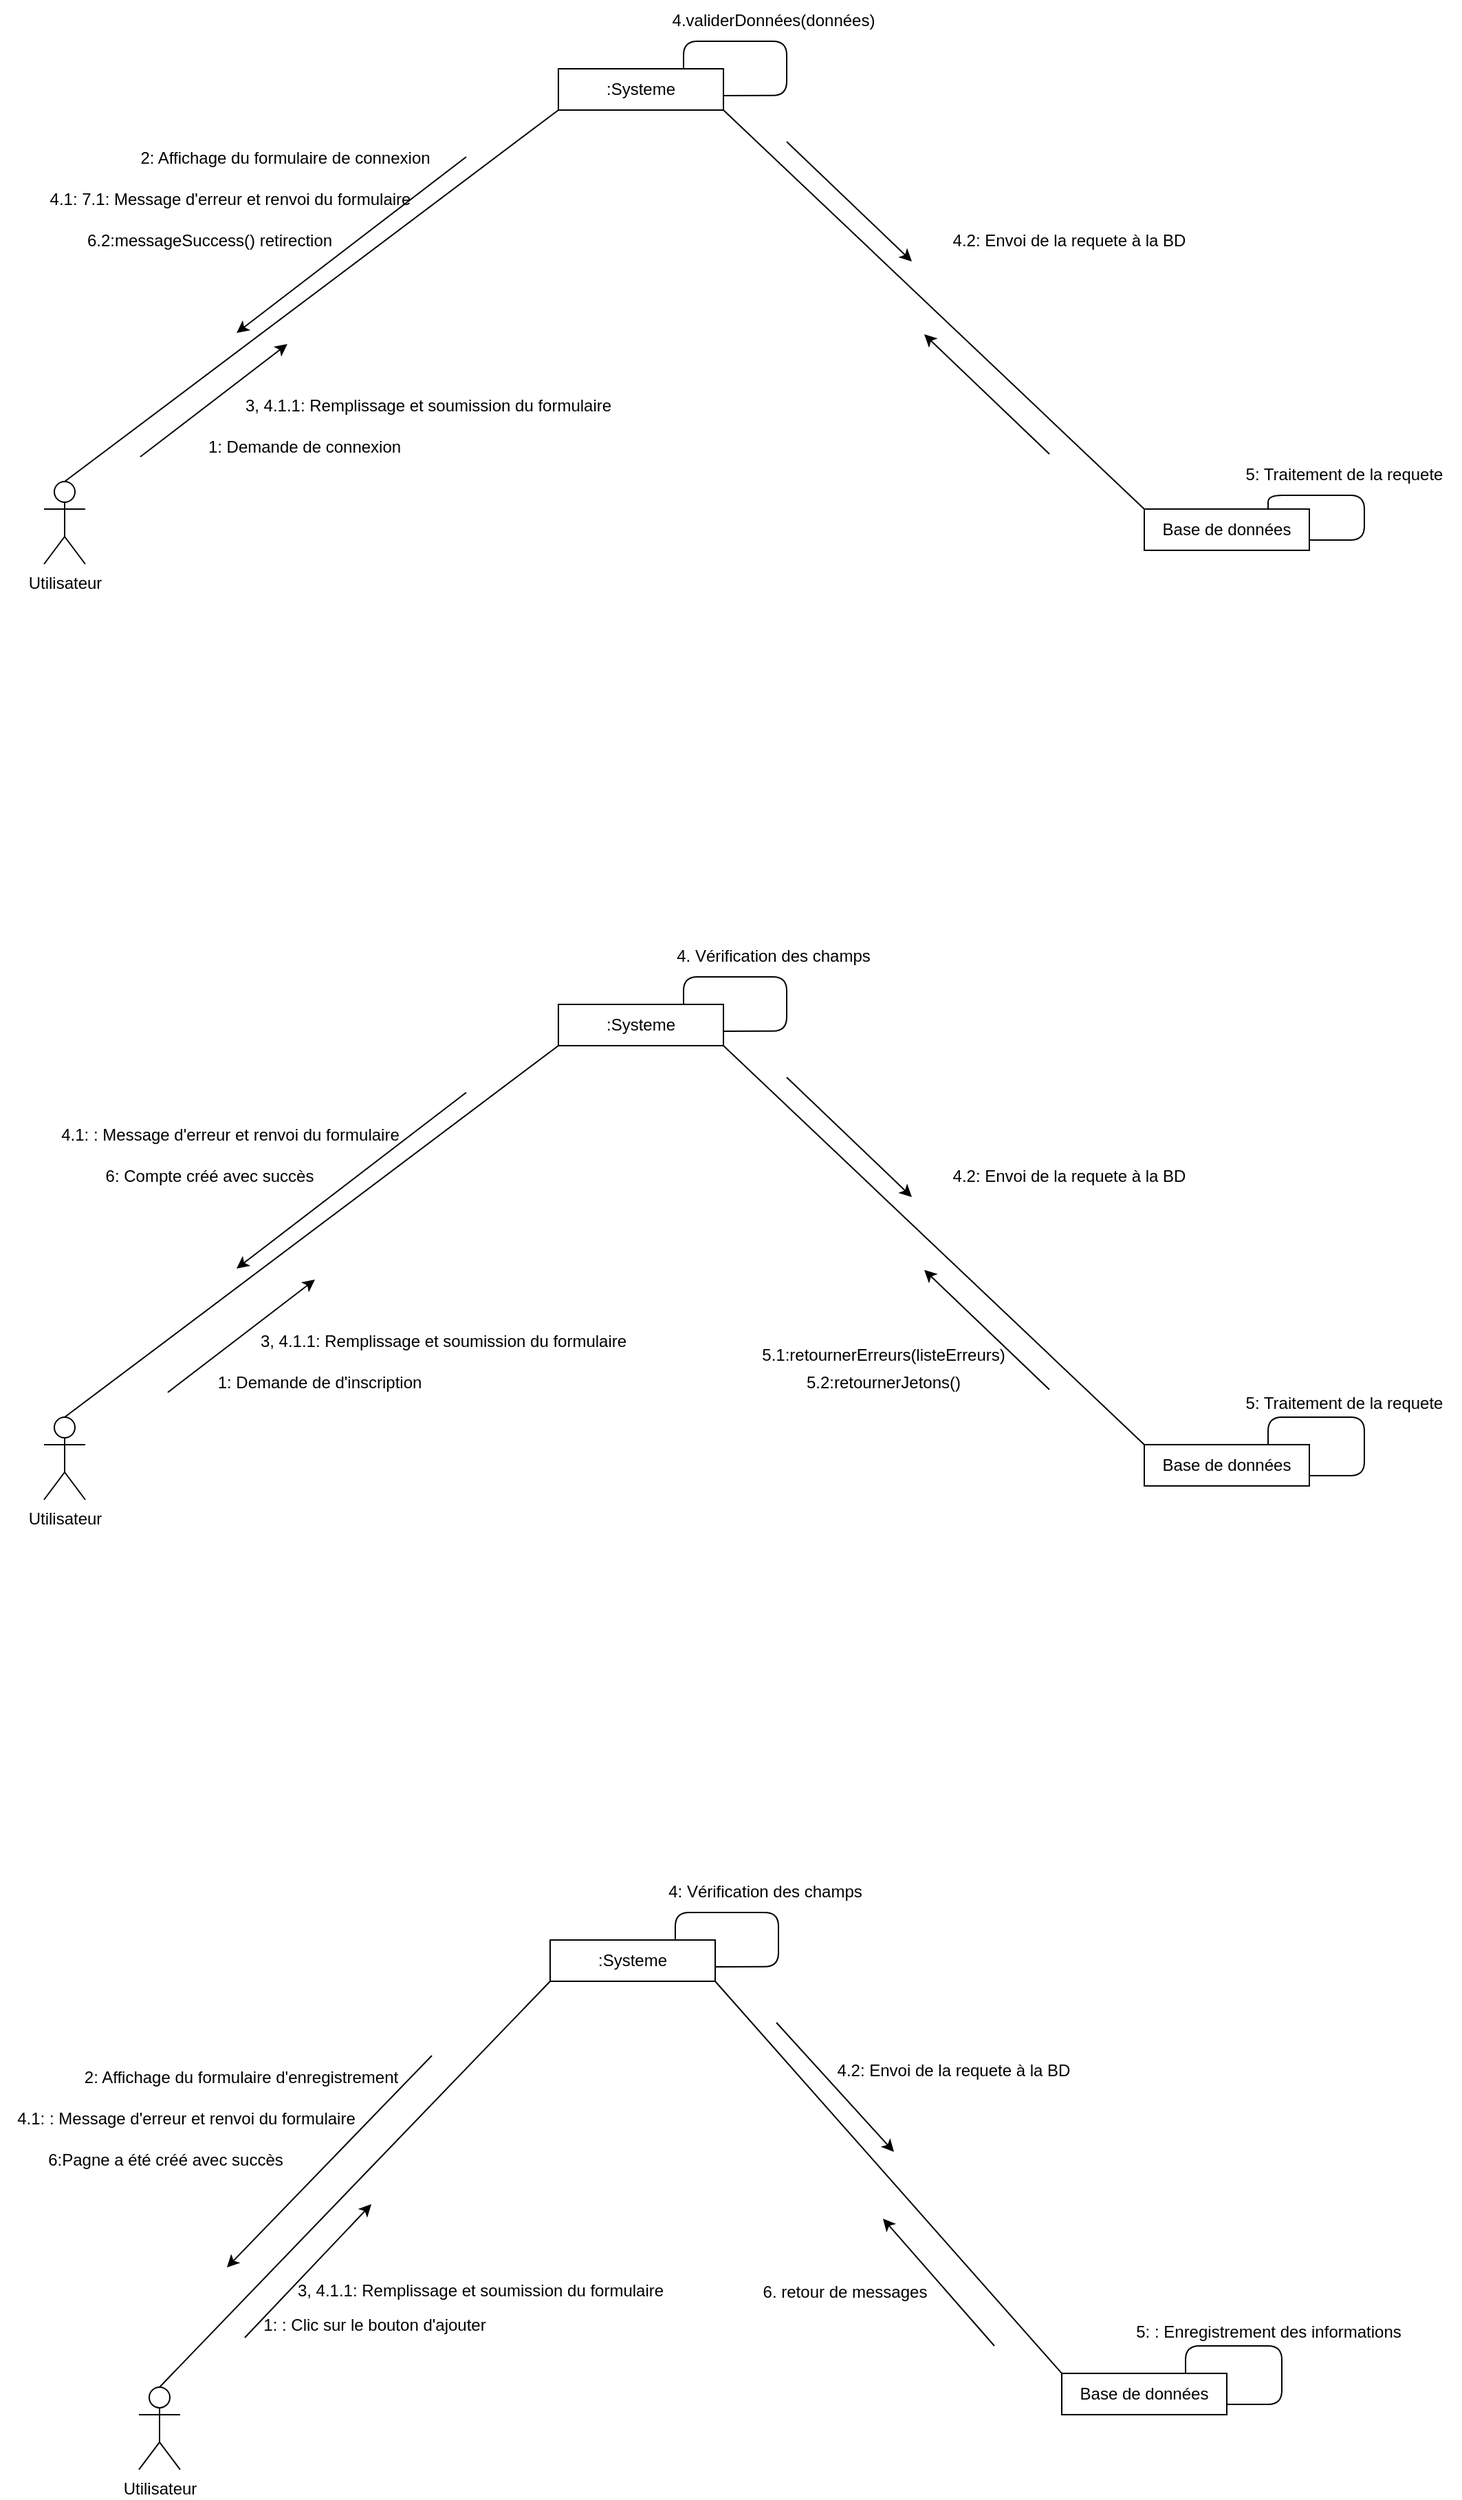 <mxfile version="21.8.2" type="github">
  <diagram name="Page-1" id="L4X5WL6Z1oIuPHtUy80s">
    <mxGraphModel dx="3217" dy="1330" grid="1" gridSize="10" guides="1" tooltips="1" connect="1" arrows="1" fold="1" page="1" pageScale="1" pageWidth="827" pageHeight="1169" math="0" shadow="0">
      <root>
        <mxCell id="0" />
        <mxCell id="1" parent="0" />
        <mxCell id="-WuvEJEpbSpuTWGnb0q6-2" value="Utilisateur" style="shape=umlActor;verticalLabelPosition=bottom;verticalAlign=top;html=1;outlineConnect=0;" parent="1" vertex="1">
          <mxGeometry x="-80" y="510" width="30" height="60" as="geometry" />
        </mxCell>
        <mxCell id="-WuvEJEpbSpuTWGnb0q6-5" style="edgeStyle=orthogonalEdgeStyle;rounded=1;orthogonalLoop=1;jettySize=auto;html=1;exitX=0.75;exitY=0;exitDx=0;exitDy=0;entryX=1.003;entryY=0.648;entryDx=0;entryDy=0;entryPerimeter=0;endArrow=none;endFill=0;" parent="1" target="-WuvEJEpbSpuTWGnb0q6-3" edge="1">
          <mxGeometry relative="1" as="geometry">
            <mxPoint x="421" y="230" as="targetPoint" />
            <mxPoint x="385" y="210" as="sourcePoint" />
            <Array as="points">
              <mxPoint x="385" y="190" />
              <mxPoint x="460" y="190" />
              <mxPoint x="460" y="229" />
            </Array>
          </mxGeometry>
        </mxCell>
        <mxCell id="-WuvEJEpbSpuTWGnb0q6-6" style="rounded=0;orthogonalLoop=1;jettySize=auto;html=1;exitX=1;exitY=1;exitDx=0;exitDy=0;entryX=0;entryY=0;entryDx=0;entryDy=0;endArrow=none;endFill=0;" parent="1" source="-WuvEJEpbSpuTWGnb0q6-3" target="-WuvEJEpbSpuTWGnb0q6-4" edge="1">
          <mxGeometry relative="1" as="geometry" />
        </mxCell>
        <mxCell id="-WuvEJEpbSpuTWGnb0q6-8" style="rounded=0;orthogonalLoop=1;jettySize=auto;html=1;exitX=0;exitY=1;exitDx=0;exitDy=0;entryX=0.5;entryY=0;entryDx=0;entryDy=0;entryPerimeter=0;endArrow=none;endFill=0;" parent="1" source="-WuvEJEpbSpuTWGnb0q6-3" target="-WuvEJEpbSpuTWGnb0q6-2" edge="1">
          <mxGeometry relative="1" as="geometry" />
        </mxCell>
        <mxCell id="-WuvEJEpbSpuTWGnb0q6-3" value=":Systeme" style="rounded=0;whiteSpace=wrap;html=1;" parent="1" vertex="1">
          <mxGeometry x="294" y="210" width="120" height="30" as="geometry" />
        </mxCell>
        <mxCell id="-WuvEJEpbSpuTWGnb0q6-4" value="Base de  données" style="rounded=0;whiteSpace=wrap;html=1;" parent="1" vertex="1">
          <mxGeometry x="720" y="529.97" width="120" height="30" as="geometry" />
        </mxCell>
        <mxCell id="-WuvEJEpbSpuTWGnb0q6-7" style="edgeStyle=orthogonalEdgeStyle;rounded=1;orthogonalLoop=1;jettySize=auto;html=1;exitX=0.75;exitY=0;exitDx=0;exitDy=0;entryX=1;entryY=0.75;entryDx=0;entryDy=0;endArrow=none;endFill=0;strokeColor=default;" parent="1" source="-WuvEJEpbSpuTWGnb0q6-4" target="-WuvEJEpbSpuTWGnb0q6-4" edge="1">
          <mxGeometry relative="1" as="geometry">
            <Array as="points">
              <mxPoint x="810" y="519.97" />
              <mxPoint x="880" y="519.97" />
              <mxPoint x="880" y="551.97" />
            </Array>
          </mxGeometry>
        </mxCell>
        <mxCell id="-WuvEJEpbSpuTWGnb0q6-11" value="" style="endArrow=classic;startArrow=none;html=1;rounded=0;startFill=0;" parent="1" edge="1">
          <mxGeometry width="50" height="50" relative="1" as="geometry">
            <mxPoint x="-10" y="492" as="sourcePoint" />
            <mxPoint x="97" y="410" as="targetPoint" />
          </mxGeometry>
        </mxCell>
        <mxCell id="-WuvEJEpbSpuTWGnb0q6-14" value="1: Demande de connexion&lt;br/&gt;" style="text;html=1;align=center;verticalAlign=middle;resizable=0;points=[];autosize=1;strokeColor=none;fillColor=none;" parent="1" vertex="1">
          <mxGeometry x="29" y="470" width="160" height="30" as="geometry" />
        </mxCell>
        <mxCell id="-WuvEJEpbSpuTWGnb0q6-15" value="4.validerDonnées(données)" style="text;html=1;align=center;verticalAlign=middle;resizable=0;points=[];autosize=1;strokeColor=none;fillColor=none;" parent="1" vertex="1">
          <mxGeometry x="365" y="160" width="170" height="30" as="geometry" />
        </mxCell>
        <mxCell id="-WuvEJEpbSpuTWGnb0q6-16" value="" style="endArrow=none;startArrow=classic;html=1;rounded=0;startFill=1;endFill=0;" parent="1" edge="1">
          <mxGeometry width="50" height="50" relative="1" as="geometry">
            <mxPoint x="60" y="402" as="sourcePoint" />
            <mxPoint x="227" y="274" as="targetPoint" />
          </mxGeometry>
        </mxCell>
        <mxCell id="-WuvEJEpbSpuTWGnb0q6-17" value="2: Affichage du formulaire de connexion" style="text;html=1;align=center;verticalAlign=middle;resizable=0;points=[];autosize=1;strokeColor=none;fillColor=none;" parent="1" vertex="1">
          <mxGeometry x="-20" y="260" width="230" height="30" as="geometry" />
        </mxCell>
        <mxCell id="-WuvEJEpbSpuTWGnb0q6-18" value="3, 4.1.1: Remplissage et soumission du formulaire" style="text;html=1;align=center;verticalAlign=middle;resizable=0;points=[];autosize=1;strokeColor=none;fillColor=none;" parent="1" vertex="1">
          <mxGeometry x="54" y="440" width="290" height="30" as="geometry" />
        </mxCell>
        <mxCell id="-WuvEJEpbSpuTWGnb0q6-19" value="5: Traitement de la requete&lt;br/&gt;" style="text;html=1;align=center;verticalAlign=middle;resizable=0;points=[];autosize=1;strokeColor=none;fillColor=none;" parent="1" vertex="1">
          <mxGeometry x="780" y="490" width="170" height="30" as="geometry" />
        </mxCell>
        <mxCell id="-WuvEJEpbSpuTWGnb0q6-20" value="4.2: Envoi de la requete à la BD" style="text;html=1;align=center;verticalAlign=middle;resizable=0;points=[];autosize=1;strokeColor=none;fillColor=none;" parent="1" vertex="1">
          <mxGeometry x="570" y="320" width="190" height="30" as="geometry" />
        </mxCell>
        <mxCell id="-WuvEJEpbSpuTWGnb0q6-22" value="" style="endArrow=none;startArrow=classic;html=1;rounded=0;startFill=1;endFill=0;" parent="1" edge="1">
          <mxGeometry width="50" height="50" relative="1" as="geometry">
            <mxPoint x="551" y="350" as="sourcePoint" />
            <mxPoint x="460" y="263" as="targetPoint" />
          </mxGeometry>
        </mxCell>
        <mxCell id="-WuvEJEpbSpuTWGnb0q6-23" value="" style="endArrow=classic;startArrow=none;html=1;rounded=0;startFill=0;endFill=1;" parent="1" edge="1">
          <mxGeometry width="50" height="50" relative="1" as="geometry">
            <mxPoint x="651" y="490" as="sourcePoint" />
            <mxPoint x="560" y="403" as="targetPoint" />
          </mxGeometry>
        </mxCell>
        <mxCell id="-WuvEJEpbSpuTWGnb0q6-24" value="4.1: 7.1: Message d&#39;erreur et renvoi du formulaire" style="text;html=1;align=center;verticalAlign=middle;resizable=0;points=[];autosize=1;strokeColor=none;fillColor=none;" parent="1" vertex="1">
          <mxGeometry x="-90" y="290" width="290" height="30" as="geometry" />
        </mxCell>
        <mxCell id="-WuvEJEpbSpuTWGnb0q6-26" value="6.2:messageSuccess() retirection" style="text;html=1;align=center;verticalAlign=middle;resizable=0;points=[];autosize=1;strokeColor=none;fillColor=none;" parent="1" vertex="1">
          <mxGeometry x="-60" y="320" width="200" height="30" as="geometry" />
        </mxCell>
        <mxCell id="-WuvEJEpbSpuTWGnb0q6-29" value="Utilisateur" style="shape=umlActor;verticalLabelPosition=bottom;verticalAlign=top;html=1;outlineConnect=0;" parent="1" vertex="1">
          <mxGeometry x="-80" y="1190" width="30" height="60" as="geometry" />
        </mxCell>
        <mxCell id="-WuvEJEpbSpuTWGnb0q6-30" style="edgeStyle=orthogonalEdgeStyle;rounded=1;orthogonalLoop=1;jettySize=auto;html=1;exitX=0.75;exitY=0;exitDx=0;exitDy=0;entryX=1.003;entryY=0.648;entryDx=0;entryDy=0;entryPerimeter=0;endArrow=none;endFill=0;" parent="1" target="-WuvEJEpbSpuTWGnb0q6-33" edge="1">
          <mxGeometry relative="1" as="geometry">
            <mxPoint x="421" y="910" as="targetPoint" />
            <mxPoint x="385" y="890" as="sourcePoint" />
            <Array as="points">
              <mxPoint x="385" y="870" />
              <mxPoint x="460" y="870" />
              <mxPoint x="460" y="909" />
            </Array>
          </mxGeometry>
        </mxCell>
        <mxCell id="-WuvEJEpbSpuTWGnb0q6-31" style="rounded=0;orthogonalLoop=1;jettySize=auto;html=1;exitX=1;exitY=1;exitDx=0;exitDy=0;entryX=0;entryY=0;entryDx=0;entryDy=0;endArrow=none;endFill=0;" parent="1" source="-WuvEJEpbSpuTWGnb0q6-33" target="-WuvEJEpbSpuTWGnb0q6-34" edge="1">
          <mxGeometry relative="1" as="geometry" />
        </mxCell>
        <mxCell id="-WuvEJEpbSpuTWGnb0q6-32" style="rounded=0;orthogonalLoop=1;jettySize=auto;html=1;exitX=0;exitY=1;exitDx=0;exitDy=0;entryX=0.5;entryY=0;entryDx=0;entryDy=0;entryPerimeter=0;endArrow=none;endFill=0;" parent="1" source="-WuvEJEpbSpuTWGnb0q6-33" target="-WuvEJEpbSpuTWGnb0q6-29" edge="1">
          <mxGeometry relative="1" as="geometry" />
        </mxCell>
        <mxCell id="-WuvEJEpbSpuTWGnb0q6-33" value=":Systeme" style="rounded=0;whiteSpace=wrap;html=1;" parent="1" vertex="1">
          <mxGeometry x="294" y="890" width="120" height="30" as="geometry" />
        </mxCell>
        <mxCell id="-WuvEJEpbSpuTWGnb0q6-34" value="Base de  données" style="rounded=0;whiteSpace=wrap;html=1;" parent="1" vertex="1">
          <mxGeometry x="720" y="1209.97" width="120" height="30" as="geometry" />
        </mxCell>
        <mxCell id="-WuvEJEpbSpuTWGnb0q6-35" style="edgeStyle=orthogonalEdgeStyle;rounded=1;orthogonalLoop=1;jettySize=auto;html=1;exitX=0.75;exitY=0;exitDx=0;exitDy=0;entryX=1;entryY=0.75;entryDx=0;entryDy=0;endArrow=none;endFill=0;" parent="1" source="-WuvEJEpbSpuTWGnb0q6-34" target="-WuvEJEpbSpuTWGnb0q6-34" edge="1">
          <mxGeometry relative="1" as="geometry">
            <Array as="points">
              <mxPoint x="810" y="1190" />
              <mxPoint x="880" y="1190" />
              <mxPoint x="880" y="1233" />
            </Array>
          </mxGeometry>
        </mxCell>
        <mxCell id="-WuvEJEpbSpuTWGnb0q6-36" value="" style="endArrow=classic;startArrow=none;html=1;rounded=0;startFill=0;" parent="1" edge="1">
          <mxGeometry width="50" height="50" relative="1" as="geometry">
            <mxPoint x="10" y="1172" as="sourcePoint" />
            <mxPoint x="117" y="1090" as="targetPoint" />
          </mxGeometry>
        </mxCell>
        <mxCell id="-WuvEJEpbSpuTWGnb0q6-37" value="1: Demande de  d&#39;inscription" style="text;html=1;align=center;verticalAlign=middle;resizable=0;points=[];autosize=1;strokeColor=none;fillColor=none;" parent="1" vertex="1">
          <mxGeometry x="35" y="1150" width="170" height="30" as="geometry" />
        </mxCell>
        <mxCell id="-WuvEJEpbSpuTWGnb0q6-38" value="4. Vérification des champs" style="text;html=1;align=center;verticalAlign=middle;resizable=0;points=[];autosize=1;strokeColor=none;fillColor=none;" parent="1" vertex="1">
          <mxGeometry x="370" y="840" width="160" height="30" as="geometry" />
        </mxCell>
        <mxCell id="-WuvEJEpbSpuTWGnb0q6-39" value="" style="endArrow=none;startArrow=classic;html=1;rounded=0;startFill=1;endFill=0;" parent="1" edge="1">
          <mxGeometry width="50" height="50" relative="1" as="geometry">
            <mxPoint x="60" y="1082" as="sourcePoint" />
            <mxPoint x="227" y="954" as="targetPoint" />
          </mxGeometry>
        </mxCell>
        <mxCell id="-WuvEJEpbSpuTWGnb0q6-41" value="3, 4.1.1: Remplissage et soumission du formulaire" style="text;html=1;align=center;verticalAlign=middle;resizable=0;points=[];autosize=1;strokeColor=none;fillColor=none;" parent="1" vertex="1">
          <mxGeometry x="65" y="1120" width="290" height="30" as="geometry" />
        </mxCell>
        <mxCell id="-WuvEJEpbSpuTWGnb0q6-42" value="5: Traitement de la requete&lt;br/&gt;" style="text;html=1;align=center;verticalAlign=middle;resizable=0;points=[];autosize=1;strokeColor=none;fillColor=none;" parent="1" vertex="1">
          <mxGeometry x="780" y="1165" width="170" height="30" as="geometry" />
        </mxCell>
        <mxCell id="-WuvEJEpbSpuTWGnb0q6-43" value="4.2: Envoi de la requete à la BD" style="text;html=1;align=center;verticalAlign=middle;resizable=0;points=[];autosize=1;strokeColor=none;fillColor=none;" parent="1" vertex="1">
          <mxGeometry x="570" y="1000" width="190" height="30" as="geometry" />
        </mxCell>
        <mxCell id="-WuvEJEpbSpuTWGnb0q6-44" value="5.1:retournerErreurs(listeErreurs)" style="text;html=1;align=center;verticalAlign=middle;resizable=0;points=[];autosize=1;strokeColor=none;fillColor=none;" parent="1" vertex="1">
          <mxGeometry x="430" y="1130" width="200" height="30" as="geometry" />
        </mxCell>
        <mxCell id="-WuvEJEpbSpuTWGnb0q6-45" value="" style="endArrow=none;startArrow=classic;html=1;rounded=0;startFill=1;endFill=0;" parent="1" edge="1">
          <mxGeometry width="50" height="50" relative="1" as="geometry">
            <mxPoint x="551" y="1030" as="sourcePoint" />
            <mxPoint x="460" y="943" as="targetPoint" />
          </mxGeometry>
        </mxCell>
        <mxCell id="-WuvEJEpbSpuTWGnb0q6-46" value="" style="endArrow=classic;startArrow=none;html=1;rounded=0;startFill=0;endFill=1;" parent="1" edge="1">
          <mxGeometry width="50" height="50" relative="1" as="geometry">
            <mxPoint x="651" y="1170" as="sourcePoint" />
            <mxPoint x="560" y="1083" as="targetPoint" />
          </mxGeometry>
        </mxCell>
        <mxCell id="-WuvEJEpbSpuTWGnb0q6-47" value="4.1: : Message d&#39;erreur et renvoi du formulaire" style="text;html=1;align=center;verticalAlign=middle;resizable=0;points=[];autosize=1;strokeColor=none;fillColor=none;" parent="1" vertex="1">
          <mxGeometry x="-80" y="970" width="270" height="30" as="geometry" />
        </mxCell>
        <mxCell id="-WuvEJEpbSpuTWGnb0q6-48" value="5.2:retournerJetons()" style="text;html=1;align=center;verticalAlign=middle;resizable=0;points=[];autosize=1;strokeColor=none;fillColor=none;" parent="1" vertex="1">
          <mxGeometry x="460" y="1150" width="140" height="30" as="geometry" />
        </mxCell>
        <mxCell id="-WuvEJEpbSpuTWGnb0q6-49" value="6: Compte créé avec succès" style="text;html=1;align=center;verticalAlign=middle;resizable=0;points=[];autosize=1;strokeColor=none;fillColor=none;" parent="1" vertex="1">
          <mxGeometry x="-45" y="1000" width="170" height="30" as="geometry" />
        </mxCell>
        <mxCell id="-WuvEJEpbSpuTWGnb0q6-51" value="Utilisateur" style="shape=umlActor;verticalLabelPosition=bottom;verticalAlign=top;html=1;outlineConnect=0;" parent="1" vertex="1">
          <mxGeometry x="-11" y="1894.97" width="30" height="60" as="geometry" />
        </mxCell>
        <mxCell id="-WuvEJEpbSpuTWGnb0q6-52" style="edgeStyle=orthogonalEdgeStyle;rounded=1;orthogonalLoop=1;jettySize=auto;html=1;exitX=0.75;exitY=0;exitDx=0;exitDy=0;entryX=1.003;entryY=0.648;entryDx=0;entryDy=0;entryPerimeter=0;endArrow=none;endFill=0;" parent="1" target="-WuvEJEpbSpuTWGnb0q6-55" edge="1">
          <mxGeometry relative="1" as="geometry">
            <mxPoint x="415" y="1590" as="targetPoint" />
            <mxPoint x="379" y="1570" as="sourcePoint" />
            <Array as="points">
              <mxPoint x="379" y="1550" />
              <mxPoint x="454" y="1550" />
              <mxPoint x="454" y="1589" />
            </Array>
          </mxGeometry>
        </mxCell>
        <mxCell id="-WuvEJEpbSpuTWGnb0q6-53" style="rounded=0;orthogonalLoop=1;jettySize=auto;html=1;entryX=0;entryY=0;entryDx=0;entryDy=0;endArrow=none;endFill=0;exitX=1;exitY=1;exitDx=0;exitDy=0;" parent="1" source="-WuvEJEpbSpuTWGnb0q6-55" target="-WuvEJEpbSpuTWGnb0q6-56" edge="1">
          <mxGeometry relative="1" as="geometry">
            <mxPoint x="410" y="1600" as="sourcePoint" />
          </mxGeometry>
        </mxCell>
        <mxCell id="-WuvEJEpbSpuTWGnb0q6-54" style="rounded=0;orthogonalLoop=1;jettySize=auto;html=1;exitX=0;exitY=1;exitDx=0;exitDy=0;entryX=0.5;entryY=0;entryDx=0;entryDy=0;entryPerimeter=0;endArrow=none;endFill=0;" parent="1" source="-WuvEJEpbSpuTWGnb0q6-55" target="-WuvEJEpbSpuTWGnb0q6-51" edge="1">
          <mxGeometry relative="1" as="geometry" />
        </mxCell>
        <mxCell id="-WuvEJEpbSpuTWGnb0q6-55" value=":Systeme" style="rounded=0;whiteSpace=wrap;html=1;" parent="1" vertex="1">
          <mxGeometry x="288" y="1570" width="120" height="30" as="geometry" />
        </mxCell>
        <mxCell id="-WuvEJEpbSpuTWGnb0q6-56" value="Base de  données" style="rounded=0;whiteSpace=wrap;html=1;" parent="1" vertex="1">
          <mxGeometry x="660" y="1884.97" width="120" height="30" as="geometry" />
        </mxCell>
        <mxCell id="-WuvEJEpbSpuTWGnb0q6-57" style="edgeStyle=orthogonalEdgeStyle;rounded=1;orthogonalLoop=1;jettySize=auto;html=1;exitX=0.75;exitY=0;exitDx=0;exitDy=0;entryX=1;entryY=0.75;entryDx=0;entryDy=0;endArrow=none;endFill=0;" parent="1" source="-WuvEJEpbSpuTWGnb0q6-56" target="-WuvEJEpbSpuTWGnb0q6-56" edge="1">
          <mxGeometry relative="1" as="geometry">
            <Array as="points">
              <mxPoint x="750" y="1865" />
              <mxPoint x="820" y="1865" />
              <mxPoint x="820" y="1908" />
            </Array>
          </mxGeometry>
        </mxCell>
        <mxCell id="-WuvEJEpbSpuTWGnb0q6-58" value="" style="endArrow=classic;startArrow=none;html=1;rounded=0;startFill=0;" parent="1" edge="1">
          <mxGeometry width="50" height="50" relative="1" as="geometry">
            <mxPoint x="66" y="1859" as="sourcePoint" />
            <mxPoint x="158" y="1762" as="targetPoint" />
          </mxGeometry>
        </mxCell>
        <mxCell id="-WuvEJEpbSpuTWGnb0q6-59" value="1: : Clic sur le bouton d&#39;ajouter" style="text;html=1;align=center;verticalAlign=middle;resizable=0;points=[];autosize=1;strokeColor=none;fillColor=none;" parent="1" vertex="1">
          <mxGeometry x="65" y="1835" width="190" height="30" as="geometry" />
        </mxCell>
        <mxCell id="-WuvEJEpbSpuTWGnb0q6-60" value="4: Vérification des champs&lt;br/&gt;" style="text;html=1;align=center;verticalAlign=middle;resizable=0;points=[];autosize=1;strokeColor=none;fillColor=none;" parent="1" vertex="1">
          <mxGeometry x="364" y="1520" width="160" height="30" as="geometry" />
        </mxCell>
        <mxCell id="-WuvEJEpbSpuTWGnb0q6-61" value="" style="endArrow=none;startArrow=classic;html=1;rounded=0;startFill=1;endFill=0;" parent="1" edge="1">
          <mxGeometry width="50" height="50" relative="1" as="geometry">
            <mxPoint x="53" y="1808" as="sourcePoint" />
            <mxPoint x="202" y="1654" as="targetPoint" />
          </mxGeometry>
        </mxCell>
        <mxCell id="-WuvEJEpbSpuTWGnb0q6-62" value="2: Affichage du formulaire d&#39;enregistrement" style="text;html=1;align=center;verticalAlign=middle;resizable=0;points=[];autosize=1;strokeColor=none;fillColor=none;" parent="1" vertex="1">
          <mxGeometry x="-62" y="1655" width="250" height="30" as="geometry" />
        </mxCell>
        <mxCell id="-WuvEJEpbSpuTWGnb0q6-63" value="3, 4.1.1: Remplissage et soumission du formulaire" style="text;html=1;align=center;verticalAlign=middle;resizable=0;points=[];autosize=1;strokeColor=none;fillColor=none;" parent="1" vertex="1">
          <mxGeometry x="92" y="1810" width="290" height="30" as="geometry" />
        </mxCell>
        <mxCell id="-WuvEJEpbSpuTWGnb0q6-64" value="5:&amp;nbsp;: Enregistrement des informations" style="text;html=1;align=center;verticalAlign=middle;resizable=0;points=[];autosize=1;strokeColor=none;fillColor=none;" parent="1" vertex="1">
          <mxGeometry x="700" y="1840" width="220" height="30" as="geometry" />
        </mxCell>
        <mxCell id="-WuvEJEpbSpuTWGnb0q6-65" value="4.2: Envoi de la requete à la BD" style="text;html=1;align=center;verticalAlign=middle;resizable=0;points=[];autosize=1;strokeColor=none;fillColor=none;" parent="1" vertex="1">
          <mxGeometry x="486" y="1650" width="190" height="30" as="geometry" />
        </mxCell>
        <mxCell id="-WuvEJEpbSpuTWGnb0q6-66" value="6. retour de messages" style="text;html=1;align=center;verticalAlign=middle;resizable=0;points=[];autosize=1;strokeColor=none;fillColor=none;" parent="1" vertex="1">
          <mxGeometry x="432" y="1811" width="140" height="30" as="geometry" />
        </mxCell>
        <mxCell id="-WuvEJEpbSpuTWGnb0q6-67" value="" style="endArrow=none;startArrow=classic;html=1;rounded=0;startFill=1;endFill=0;" parent="1" edge="1">
          <mxGeometry width="50" height="50" relative="1" as="geometry">
            <mxPoint x="538" y="1724" as="sourcePoint" />
            <mxPoint x="452.5" y="1630" as="targetPoint" />
          </mxGeometry>
        </mxCell>
        <mxCell id="-WuvEJEpbSpuTWGnb0q6-68" value="" style="endArrow=classic;startArrow=none;html=1;rounded=0;startFill=0;endFill=1;" parent="1" edge="1">
          <mxGeometry width="50" height="50" relative="1" as="geometry">
            <mxPoint x="611" y="1865" as="sourcePoint" />
            <mxPoint x="530" y="1772.5" as="targetPoint" />
          </mxGeometry>
        </mxCell>
        <mxCell id="-WuvEJEpbSpuTWGnb0q6-69" value="4.1: : Message d&#39;erreur et renvoi du formulaire" style="text;html=1;align=center;verticalAlign=middle;resizable=0;points=[];autosize=1;strokeColor=none;fillColor=none;" parent="1" vertex="1">
          <mxGeometry x="-112" y="1685" width="270" height="30" as="geometry" />
        </mxCell>
        <mxCell id="-WuvEJEpbSpuTWGnb0q6-71" value="6:Pagne a été&amp;nbsp;créé avec succès" style="text;html=1;align=center;verticalAlign=middle;resizable=0;points=[];autosize=1;strokeColor=none;fillColor=none;" parent="1" vertex="1">
          <mxGeometry x="-87" y="1715" width="190" height="30" as="geometry" />
        </mxCell>
      </root>
    </mxGraphModel>
  </diagram>
</mxfile>
